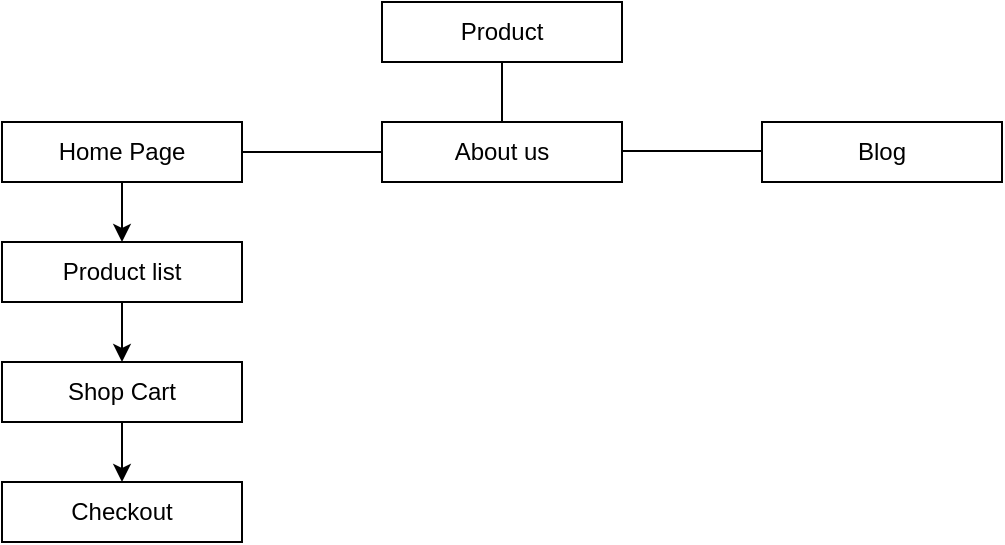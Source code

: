 <mxfile version="20.2.7" type="device"><diagram id="GXXc0HPSW_lZZ-i7PeFM" name="Page-1"><mxGraphModel dx="868" dy="450" grid="1" gridSize="10" guides="1" tooltips="1" connect="1" arrows="1" fold="1" page="1" pageScale="1" pageWidth="850" pageHeight="1100" math="0" shadow="0"><root><mxCell id="0"/><mxCell id="1" parent="0"/><mxCell id="47ezpgTFan-G0p8VMWkg-1" value="Product" style="rounded=0;whiteSpace=wrap;html=1;" vertex="1" parent="1"><mxGeometry x="390" y="190" width="120" height="30" as="geometry"/></mxCell><mxCell id="47ezpgTFan-G0p8VMWkg-2" value="" style="edgeStyle=orthogonalEdgeStyle;rounded=0;orthogonalLoop=1;jettySize=auto;html=1;" edge="1" source="47ezpgTFan-G0p8VMWkg-3" target="47ezpgTFan-G0p8VMWkg-9" parent="1"><mxGeometry relative="1" as="geometry"/></mxCell><mxCell id="47ezpgTFan-G0p8VMWkg-3" value="Home Page" style="rounded=0;whiteSpace=wrap;html=1;" vertex="1" parent="1"><mxGeometry x="200" y="250" width="120" height="30" as="geometry"/></mxCell><mxCell id="47ezpgTFan-G0p8VMWkg-4" value="About us" style="rounded=0;whiteSpace=wrap;html=1;" vertex="1" parent="1"><mxGeometry x="390" y="250" width="120" height="30" as="geometry"/></mxCell><mxCell id="47ezpgTFan-G0p8VMWkg-5" value="Blog" style="rounded=0;whiteSpace=wrap;html=1;" vertex="1" parent="1"><mxGeometry x="580" y="250" width="120" height="30" as="geometry"/></mxCell><mxCell id="47ezpgTFan-G0p8VMWkg-6" value="" style="edgeStyle=orthogonalEdgeStyle;rounded=0;orthogonalLoop=1;jettySize=auto;html=1;" edge="1" source="47ezpgTFan-G0p8VMWkg-7" target="47ezpgTFan-G0p8VMWkg-10" parent="1"><mxGeometry relative="1" as="geometry"/></mxCell><mxCell id="47ezpgTFan-G0p8VMWkg-7" value="Shop Cart" style="rounded=0;whiteSpace=wrap;html=1;" vertex="1" parent="1"><mxGeometry x="200" y="370" width="120" height="30" as="geometry"/></mxCell><mxCell id="47ezpgTFan-G0p8VMWkg-8" value="" style="edgeStyle=orthogonalEdgeStyle;rounded=0;orthogonalLoop=1;jettySize=auto;html=1;" edge="1" source="47ezpgTFan-G0p8VMWkg-9" parent="1"><mxGeometry relative="1" as="geometry"><mxPoint x="260" y="370" as="targetPoint"/></mxGeometry></mxCell><mxCell id="47ezpgTFan-G0p8VMWkg-9" value="Product list" style="rounded=0;whiteSpace=wrap;html=1;" vertex="1" parent="1"><mxGeometry x="200" y="310" width="120" height="30" as="geometry"/></mxCell><mxCell id="47ezpgTFan-G0p8VMWkg-10" value="Checkout" style="rounded=0;whiteSpace=wrap;html=1;" vertex="1" parent="1"><mxGeometry x="200" y="430" width="120" height="30" as="geometry"/></mxCell><mxCell id="47ezpgTFan-G0p8VMWkg-11" value="" style="endArrow=none;html=1;rounded=0;exitX=1;exitY=0.5;exitDx=0;exitDy=0;entryX=0;entryY=0.5;entryDx=0;entryDy=0;" edge="1" source="47ezpgTFan-G0p8VMWkg-3" target="47ezpgTFan-G0p8VMWkg-4" parent="1"><mxGeometry width="50" height="50" relative="1" as="geometry"><mxPoint x="510" y="380" as="sourcePoint"/><mxPoint x="560" y="330" as="targetPoint"/></mxGeometry></mxCell><mxCell id="47ezpgTFan-G0p8VMWkg-12" value="" style="endArrow=none;html=1;rounded=0;exitX=1;exitY=0.5;exitDx=0;exitDy=0;entryX=0;entryY=0.5;entryDx=0;entryDy=0;strokeColor=#000000;" edge="1" parent="1"><mxGeometry width="50" height="50" relative="1" as="geometry"><mxPoint x="510" y="264.5" as="sourcePoint"/><mxPoint x="580" y="264.5" as="targetPoint"/><Array as="points"><mxPoint x="550" y="264.5"/></Array></mxGeometry></mxCell><mxCell id="47ezpgTFan-G0p8VMWkg-13" value="" style="endArrow=none;html=1;rounded=0;exitX=0.5;exitY=1;exitDx=0;exitDy=0;entryX=0.5;entryY=0;entryDx=0;entryDy=0;" edge="1" source="47ezpgTFan-G0p8VMWkg-1" target="47ezpgTFan-G0p8VMWkg-4" parent="1"><mxGeometry width="50" height="50" relative="1" as="geometry"><mxPoint x="340" y="285" as="sourcePoint"/><mxPoint x="410" y="285" as="targetPoint"/></mxGeometry></mxCell></root></mxGraphModel></diagram></mxfile>